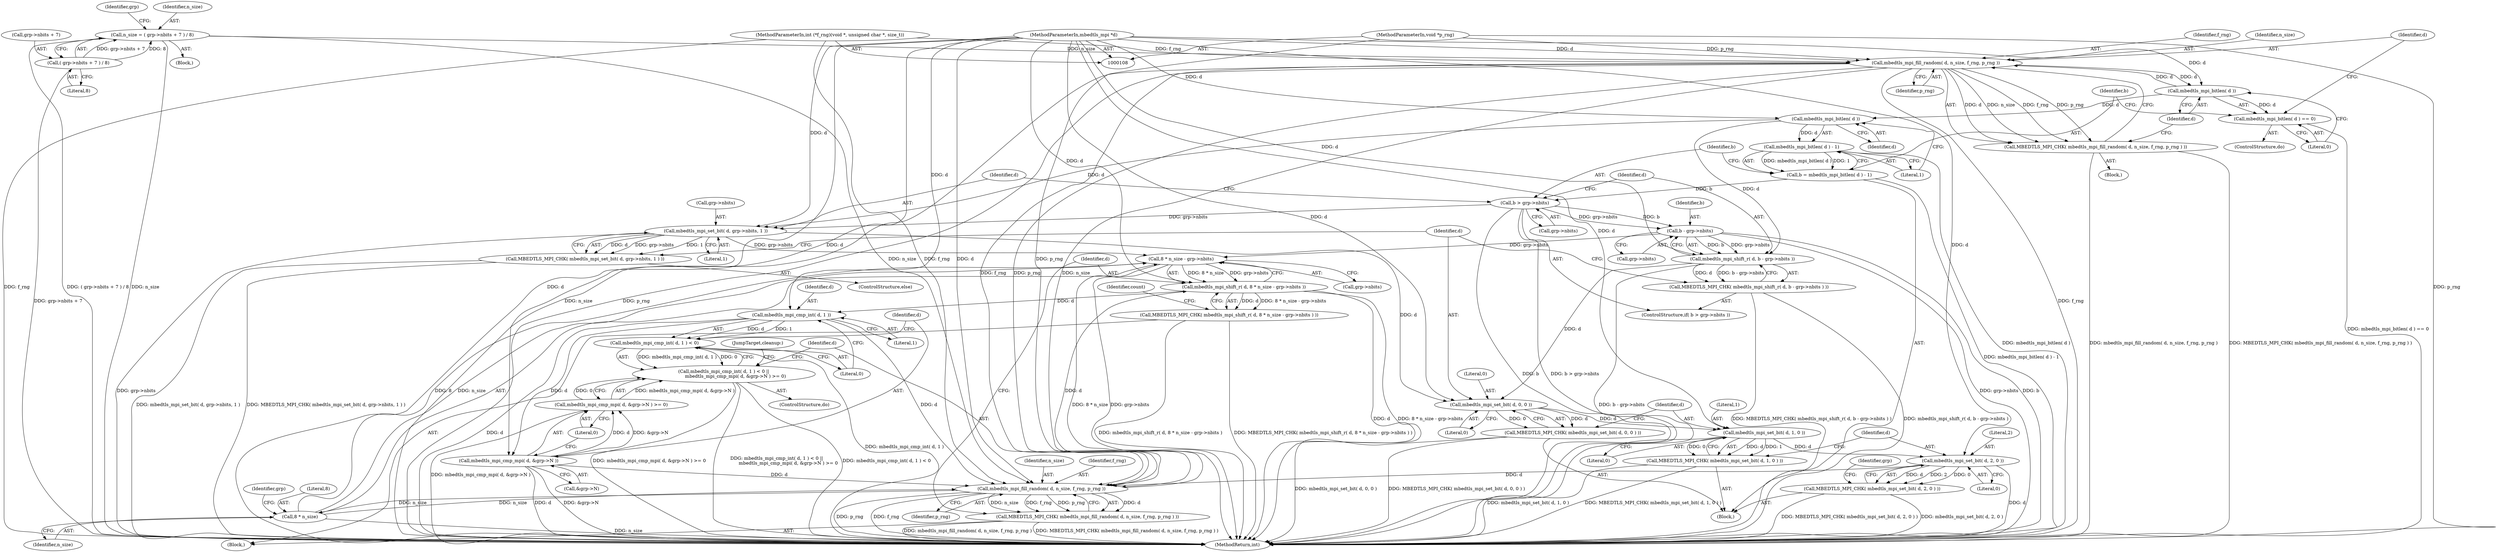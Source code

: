 digraph "0_mbedtls_298a43a77ec0ed2c19a8c924ddd8571ef3e65dfd_2@API" {
"1000138" [label="(Call,mbedtls_mpi_fill_random( d, n_size, f_rng, p_rng ))"];
"1000144" [label="(Call,mbedtls_mpi_bitlen( d ))"];
"1000138" [label="(Call,mbedtls_mpi_fill_random( d, n_size, f_rng, p_rng ))"];
"1000110" [label="(MethodParameterIn,mbedtls_mpi *d)"];
"1000119" [label="(Call,n_size = ( grp->nbits + 7 ) / 8)"];
"1000121" [label="(Call,( grp->nbits + 7 ) / 8)"];
"1000111" [label="(MethodParameterIn,int (*f_rng)(void *, unsigned char *, size_t))"];
"1000112" [label="(MethodParameterIn,void *p_rng)"];
"1000137" [label="(Call,MBEDTLS_MPI_CHK( mbedtls_mpi_fill_random( d, n_size, f_rng, p_rng ) ))"];
"1000203" [label="(Call,mbedtls_mpi_fill_random( d, n_size, f_rng, p_rng ))"];
"1000202" [label="(Call,MBEDTLS_MPI_CHK( mbedtls_mpi_fill_random( d, n_size, f_rng, p_rng ) ))"];
"1000209" [label="(Call,mbedtls_mpi_shift_r( d, 8 * n_size - grp->nbits ))"];
"1000208" [label="(Call,MBEDTLS_MPI_CHK( mbedtls_mpi_shift_r( d, 8 * n_size - grp->nbits ) ))"];
"1000227" [label="(Call,mbedtls_mpi_cmp_int( d, 1 ))"];
"1000226" [label="(Call,mbedtls_mpi_cmp_int( d, 1 ) < 0)"];
"1000225" [label="(Call,mbedtls_mpi_cmp_int( d, 1 ) < 0 ||\n                mbedtls_mpi_cmp_mpi( d, &grp->N ) >= 0)"];
"1000232" [label="(Call,mbedtls_mpi_cmp_mpi( d, &grp->N ))"];
"1000231" [label="(Call,mbedtls_mpi_cmp_mpi( d, &grp->N ) >= 0)"];
"1000212" [label="(Call,8 * n_size)"];
"1000211" [label="(Call,8 * n_size - grp->nbits)"];
"1000143" [label="(Call,mbedtls_mpi_bitlen( d ) == 0)"];
"1000150" [label="(Call,mbedtls_mpi_bitlen( d ))"];
"1000149" [label="(Call,mbedtls_mpi_bitlen( d ) - 1)"];
"1000147" [label="(Call,b = mbedtls_mpi_bitlen( d ) - 1)"];
"1000154" [label="(Call,b > grp->nbits)"];
"1000162" [label="(Call,b - grp->nbits)"];
"1000160" [label="(Call,mbedtls_mpi_shift_r( d, b - grp->nbits ))"];
"1000159" [label="(Call,MBEDTLS_MPI_CHK( mbedtls_mpi_shift_r( d, b - grp->nbits ) ))"];
"1000176" [label="(Call,mbedtls_mpi_set_bit( d, 0, 0 ))"];
"1000175" [label="(Call,MBEDTLS_MPI_CHK( mbedtls_mpi_set_bit( d, 0, 0 ) ))"];
"1000181" [label="(Call,mbedtls_mpi_set_bit( d, 1, 0 ))"];
"1000180" [label="(Call,MBEDTLS_MPI_CHK( mbedtls_mpi_set_bit( d, 1, 0 ) ))"];
"1000186" [label="(Call,mbedtls_mpi_set_bit( d, 2, 0 ))"];
"1000185" [label="(Call,MBEDTLS_MPI_CHK( mbedtls_mpi_set_bit( d, 2, 0 ) ))"];
"1000169" [label="(Call,mbedtls_mpi_set_bit( d, grp->nbits, 1 ))"];
"1000168" [label="(Call,MBEDTLS_MPI_CHK( mbedtls_mpi_set_bit( d, grp->nbits, 1 ) ))"];
"1000205" [label="(Identifier,n_size)"];
"1000142" [label="(Identifier,p_rng)"];
"1000148" [label="(Identifier,b)"];
"1000227" [label="(Call,mbedtls_mpi_cmp_int( d, 1 ))"];
"1000185" [label="(Call,MBEDTLS_MPI_CHK( mbedtls_mpi_set_bit( d, 2, 0 ) ))"];
"1000110" [label="(MethodParameterIn,mbedtls_mpi *d)"];
"1000155" [label="(Identifier,b)"];
"1000169" [label="(Call,mbedtls_mpi_set_bit( d, grp->nbits, 1 ))"];
"1000152" [label="(Literal,1)"];
"1000161" [label="(Identifier,d)"];
"1000186" [label="(Call,mbedtls_mpi_set_bit( d, 2, 0 ))"];
"1000177" [label="(Identifier,d)"];
"1000131" [label="(Identifier,grp)"];
"1000204" [label="(Identifier,d)"];
"1000207" [label="(Identifier,p_rng)"];
"1000147" [label="(Call,b = mbedtls_mpi_bitlen( d ) - 1)"];
"1000167" [label="(ControlStructure,else)"];
"1000154" [label="(Call,b > grp->nbits)"];
"1000193" [label="(Identifier,grp)"];
"1000176" [label="(Call,mbedtls_mpi_set_bit( d, 0, 0 ))"];
"1000182" [label="(Identifier,d)"];
"1000203" [label="(Call,mbedtls_mpi_fill_random( d, n_size, f_rng, p_rng ))"];
"1000211" [label="(Call,8 * n_size - grp->nbits)"];
"1000139" [label="(Identifier,d)"];
"1000113" [label="(Block,)"];
"1000120" [label="(Identifier,n_size)"];
"1000171" [label="(Call,grp->nbits)"];
"1000225" [label="(Call,mbedtls_mpi_cmp_int( d, 1 ) < 0 ||\n                mbedtls_mpi_cmp_mpi( d, &grp->N ) >= 0)"];
"1000162" [label="(Call,b - grp->nbits)"];
"1000187" [label="(Identifier,d)"];
"1000200" [label="(ControlStructure,do)"];
"1000153" [label="(ControlStructure,if( b > grp->nbits ))"];
"1000150" [label="(Call,mbedtls_mpi_bitlen( d ))"];
"1000160" [label="(Call,mbedtls_mpi_shift_r( d, b - grp->nbits ))"];
"1000164" [label="(Call,grp->nbits)"];
"1000232" [label="(Call,mbedtls_mpi_cmp_mpi( d, &grp->N ))"];
"1000238" [label="(Literal,0)"];
"1000221" [label="(Identifier,count)"];
"1000146" [label="(Literal,0)"];
"1000121" [label="(Call,( grp->nbits + 7 ) / 8)"];
"1000188" [label="(Literal,2)"];
"1000168" [label="(Call,MBEDTLS_MPI_CHK( mbedtls_mpi_set_bit( d, grp->nbits, 1 ) ))"];
"1000234" [label="(Call,&grp->N)"];
"1000119" [label="(Call,n_size = ( grp->nbits + 7 ) / 8)"];
"1000122" [label="(Call,grp->nbits + 7)"];
"1000226" [label="(Call,mbedtls_mpi_cmp_int( d, 1 ) < 0)"];
"1000170" [label="(Identifier,d)"];
"1000206" [label="(Identifier,f_rng)"];
"1000233" [label="(Identifier,d)"];
"1000159" [label="(Call,MBEDTLS_MPI_CHK( mbedtls_mpi_shift_r( d, b - grp->nbits ) ))"];
"1000140" [label="(Identifier,n_size)"];
"1000209" [label="(Call,mbedtls_mpi_shift_r( d, 8 * n_size - grp->nbits ))"];
"1000145" [label="(Identifier,d)"];
"1000181" [label="(Call,mbedtls_mpi_set_bit( d, 1, 0 ))"];
"1000180" [label="(Call,MBEDTLS_MPI_CHK( mbedtls_mpi_set_bit( d, 1, 0 ) ))"];
"1000137" [label="(Call,MBEDTLS_MPI_CHK( mbedtls_mpi_fill_random( d, n_size, f_rng, p_rng ) ))"];
"1000127" [label="(Literal,8)"];
"1000215" [label="(Call,grp->nbits)"];
"1000231" [label="(Call,mbedtls_mpi_cmp_mpi( d, &grp->N ) >= 0)"];
"1000230" [label="(Literal,0)"];
"1000210" [label="(Identifier,d)"];
"1000214" [label="(Identifier,n_size)"];
"1000135" [label="(ControlStructure,do)"];
"1000201" [label="(Block,)"];
"1000189" [label="(Literal,0)"];
"1000228" [label="(Identifier,d)"];
"1000138" [label="(Call,mbedtls_mpi_fill_random( d, n_size, f_rng, p_rng ))"];
"1000112" [label="(MethodParameterIn,void *p_rng)"];
"1000175" [label="(Call,MBEDTLS_MPI_CHK( mbedtls_mpi_set_bit( d, 0, 0 ) ))"];
"1000208" [label="(Call,MBEDTLS_MPI_CHK( mbedtls_mpi_shift_r( d, 8 * n_size - grp->nbits ) ))"];
"1000229" [label="(Literal,1)"];
"1000149" [label="(Call,mbedtls_mpi_bitlen( d ) - 1)"];
"1000163" [label="(Identifier,b)"];
"1000216" [label="(Identifier,grp)"];
"1000179" [label="(Literal,0)"];
"1000174" [label="(Literal,1)"];
"1000202" [label="(Call,MBEDTLS_MPI_CHK( mbedtls_mpi_fill_random( d, n_size, f_rng, p_rng ) ))"];
"1000239" [label="(JumpTarget,cleanup:)"];
"1000178" [label="(Literal,0)"];
"1000213" [label="(Literal,8)"];
"1000151" [label="(Identifier,d)"];
"1000242" [label="(MethodReturn,int)"];
"1000144" [label="(Call,mbedtls_mpi_bitlen( d ))"];
"1000143" [label="(Call,mbedtls_mpi_bitlen( d ) == 0)"];
"1000212" [label="(Call,8 * n_size)"];
"1000141" [label="(Identifier,f_rng)"];
"1000156" [label="(Call,grp->nbits)"];
"1000133" [label="(Block,)"];
"1000184" [label="(Literal,0)"];
"1000136" [label="(Block,)"];
"1000183" [label="(Literal,1)"];
"1000111" [label="(MethodParameterIn,int (*f_rng)(void *, unsigned char *, size_t))"];
"1000138" -> "1000137"  [label="AST: "];
"1000138" -> "1000142"  [label="CFG: "];
"1000139" -> "1000138"  [label="AST: "];
"1000140" -> "1000138"  [label="AST: "];
"1000141" -> "1000138"  [label="AST: "];
"1000142" -> "1000138"  [label="AST: "];
"1000137" -> "1000138"  [label="CFG: "];
"1000138" -> "1000242"  [label="DDG: n_size"];
"1000138" -> "1000242"  [label="DDG: p_rng"];
"1000138" -> "1000242"  [label="DDG: f_rng"];
"1000138" -> "1000137"  [label="DDG: d"];
"1000138" -> "1000137"  [label="DDG: n_size"];
"1000138" -> "1000137"  [label="DDG: f_rng"];
"1000138" -> "1000137"  [label="DDG: p_rng"];
"1000144" -> "1000138"  [label="DDG: d"];
"1000110" -> "1000138"  [label="DDG: d"];
"1000119" -> "1000138"  [label="DDG: n_size"];
"1000111" -> "1000138"  [label="DDG: f_rng"];
"1000112" -> "1000138"  [label="DDG: p_rng"];
"1000138" -> "1000144"  [label="DDG: d"];
"1000138" -> "1000203"  [label="DDG: n_size"];
"1000138" -> "1000203"  [label="DDG: f_rng"];
"1000138" -> "1000203"  [label="DDG: p_rng"];
"1000144" -> "1000143"  [label="AST: "];
"1000144" -> "1000145"  [label="CFG: "];
"1000145" -> "1000144"  [label="AST: "];
"1000146" -> "1000144"  [label="CFG: "];
"1000144" -> "1000143"  [label="DDG: d"];
"1000110" -> "1000144"  [label="DDG: d"];
"1000144" -> "1000150"  [label="DDG: d"];
"1000110" -> "1000108"  [label="AST: "];
"1000110" -> "1000242"  [label="DDG: d"];
"1000110" -> "1000150"  [label="DDG: d"];
"1000110" -> "1000160"  [label="DDG: d"];
"1000110" -> "1000169"  [label="DDG: d"];
"1000110" -> "1000176"  [label="DDG: d"];
"1000110" -> "1000181"  [label="DDG: d"];
"1000110" -> "1000186"  [label="DDG: d"];
"1000110" -> "1000203"  [label="DDG: d"];
"1000110" -> "1000209"  [label="DDG: d"];
"1000110" -> "1000227"  [label="DDG: d"];
"1000110" -> "1000232"  [label="DDG: d"];
"1000119" -> "1000113"  [label="AST: "];
"1000119" -> "1000121"  [label="CFG: "];
"1000120" -> "1000119"  [label="AST: "];
"1000121" -> "1000119"  [label="AST: "];
"1000131" -> "1000119"  [label="CFG: "];
"1000119" -> "1000242"  [label="DDG: ( grp->nbits + 7 ) / 8"];
"1000119" -> "1000242"  [label="DDG: n_size"];
"1000121" -> "1000119"  [label="DDG: grp->nbits + 7"];
"1000121" -> "1000119"  [label="DDG: 8"];
"1000119" -> "1000203"  [label="DDG: n_size"];
"1000121" -> "1000127"  [label="CFG: "];
"1000122" -> "1000121"  [label="AST: "];
"1000127" -> "1000121"  [label="AST: "];
"1000121" -> "1000242"  [label="DDG: grp->nbits + 7"];
"1000111" -> "1000108"  [label="AST: "];
"1000111" -> "1000242"  [label="DDG: f_rng"];
"1000111" -> "1000203"  [label="DDG: f_rng"];
"1000112" -> "1000108"  [label="AST: "];
"1000112" -> "1000242"  [label="DDG: p_rng"];
"1000112" -> "1000203"  [label="DDG: p_rng"];
"1000137" -> "1000136"  [label="AST: "];
"1000145" -> "1000137"  [label="CFG: "];
"1000137" -> "1000242"  [label="DDG: mbedtls_mpi_fill_random( d, n_size, f_rng, p_rng )"];
"1000137" -> "1000242"  [label="DDG: MBEDTLS_MPI_CHK( mbedtls_mpi_fill_random( d, n_size, f_rng, p_rng ) )"];
"1000203" -> "1000202"  [label="AST: "];
"1000203" -> "1000207"  [label="CFG: "];
"1000204" -> "1000203"  [label="AST: "];
"1000205" -> "1000203"  [label="AST: "];
"1000206" -> "1000203"  [label="AST: "];
"1000207" -> "1000203"  [label="AST: "];
"1000202" -> "1000203"  [label="CFG: "];
"1000203" -> "1000242"  [label="DDG: p_rng"];
"1000203" -> "1000242"  [label="DDG: f_rng"];
"1000203" -> "1000202"  [label="DDG: d"];
"1000203" -> "1000202"  [label="DDG: n_size"];
"1000203" -> "1000202"  [label="DDG: f_rng"];
"1000203" -> "1000202"  [label="DDG: p_rng"];
"1000186" -> "1000203"  [label="DDG: d"];
"1000232" -> "1000203"  [label="DDG: d"];
"1000227" -> "1000203"  [label="DDG: d"];
"1000212" -> "1000203"  [label="DDG: n_size"];
"1000203" -> "1000209"  [label="DDG: d"];
"1000203" -> "1000212"  [label="DDG: n_size"];
"1000202" -> "1000201"  [label="AST: "];
"1000210" -> "1000202"  [label="CFG: "];
"1000202" -> "1000242"  [label="DDG: MBEDTLS_MPI_CHK( mbedtls_mpi_fill_random( d, n_size, f_rng, p_rng ) )"];
"1000202" -> "1000242"  [label="DDG: mbedtls_mpi_fill_random( d, n_size, f_rng, p_rng )"];
"1000209" -> "1000208"  [label="AST: "];
"1000209" -> "1000211"  [label="CFG: "];
"1000210" -> "1000209"  [label="AST: "];
"1000211" -> "1000209"  [label="AST: "];
"1000208" -> "1000209"  [label="CFG: "];
"1000209" -> "1000242"  [label="DDG: d"];
"1000209" -> "1000242"  [label="DDG: 8 * n_size - grp->nbits"];
"1000209" -> "1000208"  [label="DDG: d"];
"1000209" -> "1000208"  [label="DDG: 8 * n_size - grp->nbits"];
"1000211" -> "1000209"  [label="DDG: 8 * n_size"];
"1000211" -> "1000209"  [label="DDG: grp->nbits"];
"1000209" -> "1000227"  [label="DDG: d"];
"1000208" -> "1000201"  [label="AST: "];
"1000221" -> "1000208"  [label="CFG: "];
"1000208" -> "1000242"  [label="DDG: mbedtls_mpi_shift_r( d, 8 * n_size - grp->nbits )"];
"1000208" -> "1000242"  [label="DDG: MBEDTLS_MPI_CHK( mbedtls_mpi_shift_r( d, 8 * n_size - grp->nbits ) )"];
"1000227" -> "1000226"  [label="AST: "];
"1000227" -> "1000229"  [label="CFG: "];
"1000228" -> "1000227"  [label="AST: "];
"1000229" -> "1000227"  [label="AST: "];
"1000230" -> "1000227"  [label="CFG: "];
"1000227" -> "1000242"  [label="DDG: d"];
"1000227" -> "1000226"  [label="DDG: d"];
"1000227" -> "1000226"  [label="DDG: 1"];
"1000227" -> "1000232"  [label="DDG: d"];
"1000226" -> "1000225"  [label="AST: "];
"1000226" -> "1000230"  [label="CFG: "];
"1000230" -> "1000226"  [label="AST: "];
"1000233" -> "1000226"  [label="CFG: "];
"1000225" -> "1000226"  [label="CFG: "];
"1000226" -> "1000242"  [label="DDG: mbedtls_mpi_cmp_int( d, 1 )"];
"1000226" -> "1000225"  [label="DDG: mbedtls_mpi_cmp_int( d, 1 )"];
"1000226" -> "1000225"  [label="DDG: 0"];
"1000225" -> "1000200"  [label="AST: "];
"1000225" -> "1000231"  [label="CFG: "];
"1000231" -> "1000225"  [label="AST: "];
"1000204" -> "1000225"  [label="CFG: "];
"1000239" -> "1000225"  [label="CFG: "];
"1000225" -> "1000242"  [label="DDG: mbedtls_mpi_cmp_mpi( d, &grp->N ) >= 0"];
"1000225" -> "1000242"  [label="DDG: mbedtls_mpi_cmp_int( d, 1 ) < 0 ||\n                mbedtls_mpi_cmp_mpi( d, &grp->N ) >= 0"];
"1000225" -> "1000242"  [label="DDG: mbedtls_mpi_cmp_int( d, 1 ) < 0"];
"1000231" -> "1000225"  [label="DDG: mbedtls_mpi_cmp_mpi( d, &grp->N )"];
"1000231" -> "1000225"  [label="DDG: 0"];
"1000232" -> "1000231"  [label="AST: "];
"1000232" -> "1000234"  [label="CFG: "];
"1000233" -> "1000232"  [label="AST: "];
"1000234" -> "1000232"  [label="AST: "];
"1000238" -> "1000232"  [label="CFG: "];
"1000232" -> "1000242"  [label="DDG: d"];
"1000232" -> "1000242"  [label="DDG: &grp->N"];
"1000232" -> "1000231"  [label="DDG: d"];
"1000232" -> "1000231"  [label="DDG: &grp->N"];
"1000231" -> "1000238"  [label="CFG: "];
"1000238" -> "1000231"  [label="AST: "];
"1000231" -> "1000242"  [label="DDG: mbedtls_mpi_cmp_mpi( d, &grp->N )"];
"1000212" -> "1000211"  [label="AST: "];
"1000212" -> "1000214"  [label="CFG: "];
"1000213" -> "1000212"  [label="AST: "];
"1000214" -> "1000212"  [label="AST: "];
"1000216" -> "1000212"  [label="CFG: "];
"1000212" -> "1000242"  [label="DDG: n_size"];
"1000212" -> "1000211"  [label="DDG: 8"];
"1000212" -> "1000211"  [label="DDG: n_size"];
"1000211" -> "1000215"  [label="CFG: "];
"1000215" -> "1000211"  [label="AST: "];
"1000211" -> "1000242"  [label="DDG: 8 * n_size"];
"1000211" -> "1000242"  [label="DDG: grp->nbits"];
"1000162" -> "1000211"  [label="DDG: grp->nbits"];
"1000169" -> "1000211"  [label="DDG: grp->nbits"];
"1000143" -> "1000135"  [label="AST: "];
"1000143" -> "1000146"  [label="CFG: "];
"1000146" -> "1000143"  [label="AST: "];
"1000139" -> "1000143"  [label="CFG: "];
"1000148" -> "1000143"  [label="CFG: "];
"1000143" -> "1000242"  [label="DDG: mbedtls_mpi_bitlen( d ) == 0"];
"1000150" -> "1000149"  [label="AST: "];
"1000150" -> "1000151"  [label="CFG: "];
"1000151" -> "1000150"  [label="AST: "];
"1000152" -> "1000150"  [label="CFG: "];
"1000150" -> "1000149"  [label="DDG: d"];
"1000150" -> "1000160"  [label="DDG: d"];
"1000150" -> "1000169"  [label="DDG: d"];
"1000149" -> "1000147"  [label="AST: "];
"1000149" -> "1000152"  [label="CFG: "];
"1000152" -> "1000149"  [label="AST: "];
"1000147" -> "1000149"  [label="CFG: "];
"1000149" -> "1000242"  [label="DDG: mbedtls_mpi_bitlen( d )"];
"1000149" -> "1000147"  [label="DDG: mbedtls_mpi_bitlen( d )"];
"1000149" -> "1000147"  [label="DDG: 1"];
"1000147" -> "1000133"  [label="AST: "];
"1000148" -> "1000147"  [label="AST: "];
"1000155" -> "1000147"  [label="CFG: "];
"1000147" -> "1000242"  [label="DDG: mbedtls_mpi_bitlen( d ) - 1"];
"1000147" -> "1000154"  [label="DDG: b"];
"1000154" -> "1000153"  [label="AST: "];
"1000154" -> "1000156"  [label="CFG: "];
"1000155" -> "1000154"  [label="AST: "];
"1000156" -> "1000154"  [label="AST: "];
"1000161" -> "1000154"  [label="CFG: "];
"1000170" -> "1000154"  [label="CFG: "];
"1000154" -> "1000242"  [label="DDG: b"];
"1000154" -> "1000242"  [label="DDG: b > grp->nbits"];
"1000154" -> "1000162"  [label="DDG: b"];
"1000154" -> "1000162"  [label="DDG: grp->nbits"];
"1000154" -> "1000169"  [label="DDG: grp->nbits"];
"1000162" -> "1000160"  [label="AST: "];
"1000162" -> "1000164"  [label="CFG: "];
"1000163" -> "1000162"  [label="AST: "];
"1000164" -> "1000162"  [label="AST: "];
"1000160" -> "1000162"  [label="CFG: "];
"1000162" -> "1000242"  [label="DDG: grp->nbits"];
"1000162" -> "1000242"  [label="DDG: b"];
"1000162" -> "1000160"  [label="DDG: b"];
"1000162" -> "1000160"  [label="DDG: grp->nbits"];
"1000160" -> "1000159"  [label="AST: "];
"1000161" -> "1000160"  [label="AST: "];
"1000159" -> "1000160"  [label="CFG: "];
"1000160" -> "1000242"  [label="DDG: b - grp->nbits"];
"1000160" -> "1000159"  [label="DDG: d"];
"1000160" -> "1000159"  [label="DDG: b - grp->nbits"];
"1000160" -> "1000176"  [label="DDG: d"];
"1000159" -> "1000153"  [label="AST: "];
"1000177" -> "1000159"  [label="CFG: "];
"1000159" -> "1000242"  [label="DDG: MBEDTLS_MPI_CHK( mbedtls_mpi_shift_r( d, b - grp->nbits ) )"];
"1000159" -> "1000242"  [label="DDG: mbedtls_mpi_shift_r( d, b - grp->nbits )"];
"1000176" -> "1000175"  [label="AST: "];
"1000176" -> "1000179"  [label="CFG: "];
"1000177" -> "1000176"  [label="AST: "];
"1000178" -> "1000176"  [label="AST: "];
"1000179" -> "1000176"  [label="AST: "];
"1000175" -> "1000176"  [label="CFG: "];
"1000176" -> "1000175"  [label="DDG: d"];
"1000176" -> "1000175"  [label="DDG: 0"];
"1000169" -> "1000176"  [label="DDG: d"];
"1000176" -> "1000181"  [label="DDG: d"];
"1000175" -> "1000133"  [label="AST: "];
"1000182" -> "1000175"  [label="CFG: "];
"1000175" -> "1000242"  [label="DDG: mbedtls_mpi_set_bit( d, 0, 0 )"];
"1000175" -> "1000242"  [label="DDG: MBEDTLS_MPI_CHK( mbedtls_mpi_set_bit( d, 0, 0 ) )"];
"1000181" -> "1000180"  [label="AST: "];
"1000181" -> "1000184"  [label="CFG: "];
"1000182" -> "1000181"  [label="AST: "];
"1000183" -> "1000181"  [label="AST: "];
"1000184" -> "1000181"  [label="AST: "];
"1000180" -> "1000181"  [label="CFG: "];
"1000181" -> "1000180"  [label="DDG: d"];
"1000181" -> "1000180"  [label="DDG: 1"];
"1000181" -> "1000180"  [label="DDG: 0"];
"1000181" -> "1000186"  [label="DDG: d"];
"1000180" -> "1000133"  [label="AST: "];
"1000187" -> "1000180"  [label="CFG: "];
"1000180" -> "1000242"  [label="DDG: mbedtls_mpi_set_bit( d, 1, 0 )"];
"1000180" -> "1000242"  [label="DDG: MBEDTLS_MPI_CHK( mbedtls_mpi_set_bit( d, 1, 0 ) )"];
"1000186" -> "1000185"  [label="AST: "];
"1000186" -> "1000189"  [label="CFG: "];
"1000187" -> "1000186"  [label="AST: "];
"1000188" -> "1000186"  [label="AST: "];
"1000189" -> "1000186"  [label="AST: "];
"1000185" -> "1000186"  [label="CFG: "];
"1000186" -> "1000242"  [label="DDG: d"];
"1000186" -> "1000185"  [label="DDG: d"];
"1000186" -> "1000185"  [label="DDG: 2"];
"1000186" -> "1000185"  [label="DDG: 0"];
"1000185" -> "1000133"  [label="AST: "];
"1000193" -> "1000185"  [label="CFG: "];
"1000185" -> "1000242"  [label="DDG: MBEDTLS_MPI_CHK( mbedtls_mpi_set_bit( d, 2, 0 ) )"];
"1000185" -> "1000242"  [label="DDG: mbedtls_mpi_set_bit( d, 2, 0 )"];
"1000169" -> "1000168"  [label="AST: "];
"1000169" -> "1000174"  [label="CFG: "];
"1000170" -> "1000169"  [label="AST: "];
"1000171" -> "1000169"  [label="AST: "];
"1000174" -> "1000169"  [label="AST: "];
"1000168" -> "1000169"  [label="CFG: "];
"1000169" -> "1000242"  [label="DDG: grp->nbits"];
"1000169" -> "1000168"  [label="DDG: d"];
"1000169" -> "1000168"  [label="DDG: grp->nbits"];
"1000169" -> "1000168"  [label="DDG: 1"];
"1000168" -> "1000167"  [label="AST: "];
"1000177" -> "1000168"  [label="CFG: "];
"1000168" -> "1000242"  [label="DDG: mbedtls_mpi_set_bit( d, grp->nbits, 1 )"];
"1000168" -> "1000242"  [label="DDG: MBEDTLS_MPI_CHK( mbedtls_mpi_set_bit( d, grp->nbits, 1 ) )"];
}
